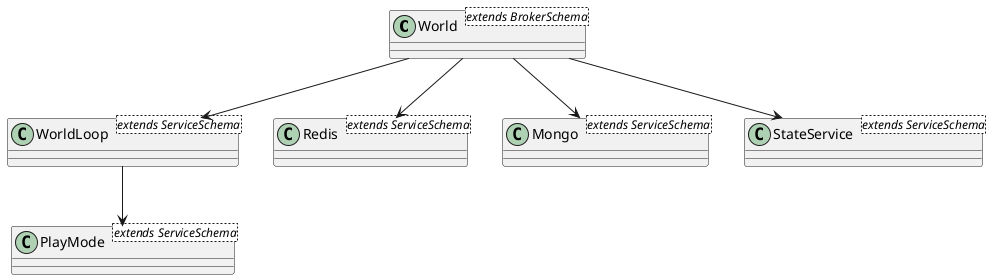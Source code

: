 @startuml
class World<extends BrokerSchema>
class WorldLoop<extends ServiceSchema>
class Redis<extends ServiceSchema>
class Mongo<extends ServiceSchema>
class PlayMode<extends ServiceSchema>
class StateService<extends ServiceSchema>

World --> WorldLoop
World --> Redis
World --> Mongo
World --> StateService
WorldLoop --> PlayMode
@enduml
